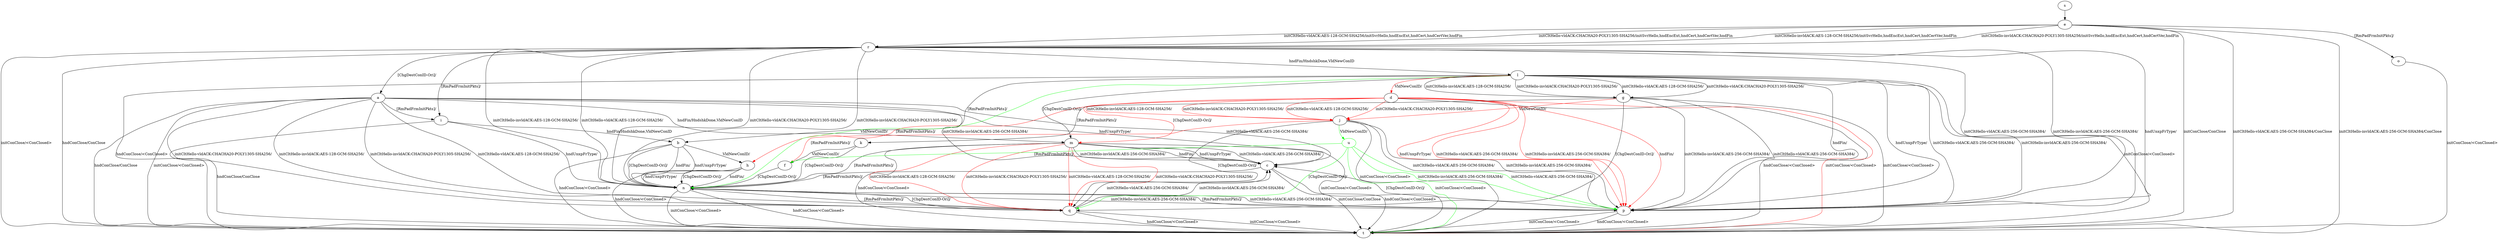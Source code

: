 digraph "" {
	a -> c	[key=0,
		label="initCltHello-vldACK:AES-256-GCM-SHA384/ "];
	a -> c	[key=1,
		label="initCltHello-invldACK:AES-256-GCM-SHA384/ "];
	a -> c	[key=2,
		label="hndUnxpFrType/ "];
	a -> i	[key=0,
		label="[RmPadFrmInitPkts]/ "];
	a -> m	[key=0,
		label="hndFin/HndshkDone,VldNewConID "];
	a -> q	[key=0,
		label="initCltHello-vldACK:AES-128-GCM-SHA256/ "];
	a -> q	[key=1,
		label="initCltHello-vldACK:CHACHA20-POLY1305-SHA256/ "];
	a -> q	[key=2,
		label="initCltHello-invldACK:AES-128-GCM-SHA256/ "];
	a -> q	[key=3,
		label="initCltHello-invldACK:CHACHA20-POLY1305-SHA256/ "];
	a -> t	[key=0,
		label="initConClose/<ConClosed> "];
	a -> t	[key=1,
		label="hndConClose/ConClose "];
	b -> h	[key=0,
		label="VldNewConID/ "];
	b -> n	[key=0,
		label="hndFin/ "];
	b -> n	[key=1,
		label="hndUnxpFrType/ "];
	b -> n	[key=2,
		label="[ChgDestConID-Ori]/ "];
	b -> t	[key=0,
		label="hndConClose/<ConClosed> "];
	c -> n	[key=0,
		label="[RmPadFrmInitPkts]/ "];
	c -> t	[key=0,
		label="initConClose/ConClose "];
	c -> t	[key=1,
		label="hndConClose/<ConClosed> "];
	d -> h	[key=0,
		color=red,
		label="[RmPadFrmInitPkts]/ "];
	d -> j	[key=0,
		color=red,
		label="initCltHello-vldACK:AES-128-GCM-SHA256/ "];
	d -> j	[key=1,
		color=red,
		label="initCltHello-vldACK:CHACHA20-POLY1305-SHA256/ "];
	d -> j	[key=2,
		color=red,
		label="initCltHello-invldACK:AES-128-GCM-SHA256/ "];
	d -> j	[key=3,
		color=red,
		label="initCltHello-invldACK:CHACHA20-POLY1305-SHA256/ "];
	d -> m	[key=0,
		color=red,
		label="[ChgDestConID-Ori]/ "];
	d -> p	[key=0,
		color=red,
		label="initCltHello-vldACK:AES-256-GCM-SHA384/ "];
	d -> p	[key=1,
		color=red,
		label="initCltHello-invldACK:AES-256-GCM-SHA384/ "];
	d -> p	[key=2,
		color=red,
		label="hndFin/ "];
	d -> p	[key=3,
		color=red,
		label="hndUnxpFrType/ "];
	d -> t	[key=0,
		label="hndConClose/<ConClosed> "];
	d -> t	[key=1,
		color=red,
		label="initConClose/<ConClosed> "];
	e -> o	[key=0,
		label="[RmPadFrmInitPkts]/ "];
	e -> r	[key=0,
		label="initCltHello-vldACK:AES-128-GCM-SHA256/initSvrHello,hndEncExt,hndCert,hndCertVer,hndFin "];
	e -> r	[key=1,
		label="initCltHello-vldACK:CHACHA20-POLY1305-SHA256/initSvrHello,hndEncExt,hndCert,hndCertVer,hndFin "];
	e -> r	[key=2,
		label="initCltHello-invldACK:AES-128-GCM-SHA256/initSvrHello,hndEncExt,hndCert,hndCertVer,hndFin "];
	e -> r	[key=3,
		label="initCltHello-invldACK:CHACHA20-POLY1305-SHA256/initSvrHello,hndEncExt,hndCert,hndCertVer,hndFin "];
	e -> t	[key=0,
		label="initConClose/ConClose "];
	e -> t	[key=1,
		label="initCltHello-vldACK:AES-256-GCM-SHA384/ConClose "];
	e -> t	[key=2,
		label="initCltHello-invldACK:AES-256-GCM-SHA384/ConClose "];
	f -> n	[key=0,
		label="[ChgDestConID-Ori]/ "];
	g -> j	[key=0,
		color=red,
		label="VldNewConID/ "];
	g -> k	[key=0,
		label="[RmPadFrmInitPkts]/ "];
	g -> p	[key=0,
		label="initCltHello-vldACK:AES-256-GCM-SHA384/ "];
	g -> p	[key=1,
		label="initCltHello-invldACK:AES-256-GCM-SHA384/ "];
	g -> q	[key=0,
		label="[ChgDestConID-Ori]/ "];
	g -> t	[key=0,
		label="initConClose/<ConClosed> "];
	h -> n	[key=0,
		label="hndFin/ "];
	h -> n	[key=1,
		label="hndUnxpFrType/ "];
	h -> n	[key=2,
		label="[ChgDestConID-Ori]/ "];
	h -> t	[key=0,
		label="hndConClose/<ConClosed> "];
	i -> b	[key=0,
		label="hndFin/HndshkDone,VldNewConID "];
	i -> n	[key=0,
		label="hndUnxpFrType/ "];
	i -> t	[key=0,
		label="hndConClose/ConClose "];
	j -> f	[key=0,
		color=red,
		label="[RmPadFrmInitPkts]/ "];
	j -> p	[key=0,
		label="initCltHello-vldACK:AES-256-GCM-SHA384/ "];
	j -> p	[key=1,
		label="initCltHello-invldACK:AES-256-GCM-SHA384/ "];
	j -> q	[key=0,
		label="[ChgDestConID-Ori]/ "];
	j -> t	[key=0,
		label="initConClose/<ConClosed> "];
	u	[color=green];
	j -> u	[key=0,
		color=green,
		label="VldNewConID/ "];
	k -> f	[key=0,
		label="VldNewConID/ "];
	k -> n	[key=0,
		label="[ChgDestConID-Ori]/ "];
	l -> b	[key=0,
		label="[RmPadFrmInitPkts]/ "];
	l -> d	[key=0,
		color=red,
		label="VldNewConID/ "];
	l -> g	[key=0,
		label="initCltHello-vldACK:AES-128-GCM-SHA256/ "];
	l -> g	[key=1,
		label="initCltHello-vldACK:CHACHA20-POLY1305-SHA256/ "];
	l -> g	[key=2,
		label="initCltHello-invldACK:AES-128-GCM-SHA256/ "];
	l -> g	[key=3,
		label="initCltHello-invldACK:CHACHA20-POLY1305-SHA256/ "];
	l -> m	[key=0,
		label="[ChgDestConID-Ori]/ "];
	l -> n	[key=0,
		color=green,
		label="VldNewConID/ "];
	l -> p	[key=0,
		label="initCltHello-vldACK:AES-256-GCM-SHA384/ "];
	l -> p	[key=1,
		label="initCltHello-invldACK:AES-256-GCM-SHA384/ "];
	l -> p	[key=2,
		label="hndFin/ "];
	l -> p	[key=3,
		label="hndUnxpFrType/ "];
	l -> t	[key=0,
		label="initConClose/<ConClosed> "];
	l -> t	[key=1,
		label="hndConClose/<ConClosed> "];
	m -> c	[key=0,
		label="initCltHello-vldACK:AES-256-GCM-SHA384/ "];
	m -> c	[key=1,
		label="initCltHello-invldACK:AES-256-GCM-SHA384/ "];
	m -> c	[key=2,
		label="hndFin/ "];
	m -> c	[key=3,
		label="hndUnxpFrType/ "];
	m -> n	[key=0,
		label="[RmPadFrmInitPkts]/ "];
	m -> q	[key=0,
		color=red,
		label="initCltHello-vldACK:AES-128-GCM-SHA256/ "];
	m -> q	[key=1,
		color=red,
		label="initCltHello-vldACK:CHACHA20-POLY1305-SHA256/ "];
	m -> q	[key=2,
		color=red,
		label="initCltHello-invldACK:AES-128-GCM-SHA256/ "];
	m -> q	[key=3,
		color=red,
		label="initCltHello-invldACK:CHACHA20-POLY1305-SHA256/ "];
	m -> t	[key=0,
		label="initConClose/<ConClosed> "];
	m -> t	[key=1,
		label="hndConClose/<ConClosed> "];
	n -> p	[key=0,
		label="initCltHello-vldACK:AES-256-GCM-SHA384/ "];
	n -> p	[key=1,
		label="initCltHello-invldACK:AES-256-GCM-SHA384/ "];
	n -> q	[key=0,
		label="[ChgDestConID-Ori]/ "];
	n -> t	[key=0,
		label="initConClose/<ConClosed> "];
	n -> t	[key=1,
		label="hndConClose/<ConClosed> "];
	o -> t	[key=0,
		label="initConClose/<ConClosed> "];
	p -> c	[key=0,
		label="[ChgDestConID-Ori]/ "];
	p -> n	[key=0,
		label="[RmPadFrmInitPkts]/ "];
	p -> t	[key=0,
		label="initConClose/<ConClosed> "];
	p -> t	[key=1,
		label="hndConClose/<ConClosed> "];
	q -> c	[key=0,
		label="initCltHello-vldACK:AES-256-GCM-SHA384/ "];
	q -> c	[key=1,
		label="initCltHello-invldACK:AES-256-GCM-SHA384/ "];
	q -> n	[key=0,
		label="[RmPadFrmInitPkts]/ "];
	q -> t	[key=0,
		label="initConClose/<ConClosed> "];
	q -> t	[key=1,
		label="hndConClose/<ConClosed> "];
	r -> a	[key=0,
		label="[ChgDestConID-Ori]/ "];
	r -> i	[key=0,
		label="[RmPadFrmInitPkts]/ "];
	r -> l	[key=0,
		label="hndFin/HndshkDone,VldNewConID "];
	r -> n	[key=0,
		label="initCltHello-vldACK:AES-128-GCM-SHA256/ "];
	r -> n	[key=1,
		label="initCltHello-vldACK:CHACHA20-POLY1305-SHA256/ "];
	r -> n	[key=2,
		label="initCltHello-invldACK:AES-128-GCM-SHA256/ "];
	r -> n	[key=3,
		label="initCltHello-invldACK:CHACHA20-POLY1305-SHA256/ "];
	r -> p	[key=0,
		label="initCltHello-vldACK:AES-256-GCM-SHA384/ "];
	r -> p	[key=1,
		label="initCltHello-invldACK:AES-256-GCM-SHA384/ "];
	r -> p	[key=2,
		label="hndUnxpFrType/ "];
	r -> t	[key=0,
		label="initConClose/<ConClosed> "];
	r -> t	[key=1,
		label="hndConClose/ConClose "];
	s -> e	[key=0];
	u -> f	[key=0,
		color=green,
		label="[RmPadFrmInitPkts]/ "];
	u -> p	[key=0,
		color=green,
		label="initCltHello-vldACK:AES-256-GCM-SHA384/ "];
	u -> p	[key=1,
		color=green,
		label="initCltHello-invldACK:AES-256-GCM-SHA384/ "];
	u -> q	[key=0,
		color=green,
		label="[ChgDestConID-Ori]/ "];
	u -> t	[key=0,
		color=green,
		label="initConClose/<ConClosed> "];
}

